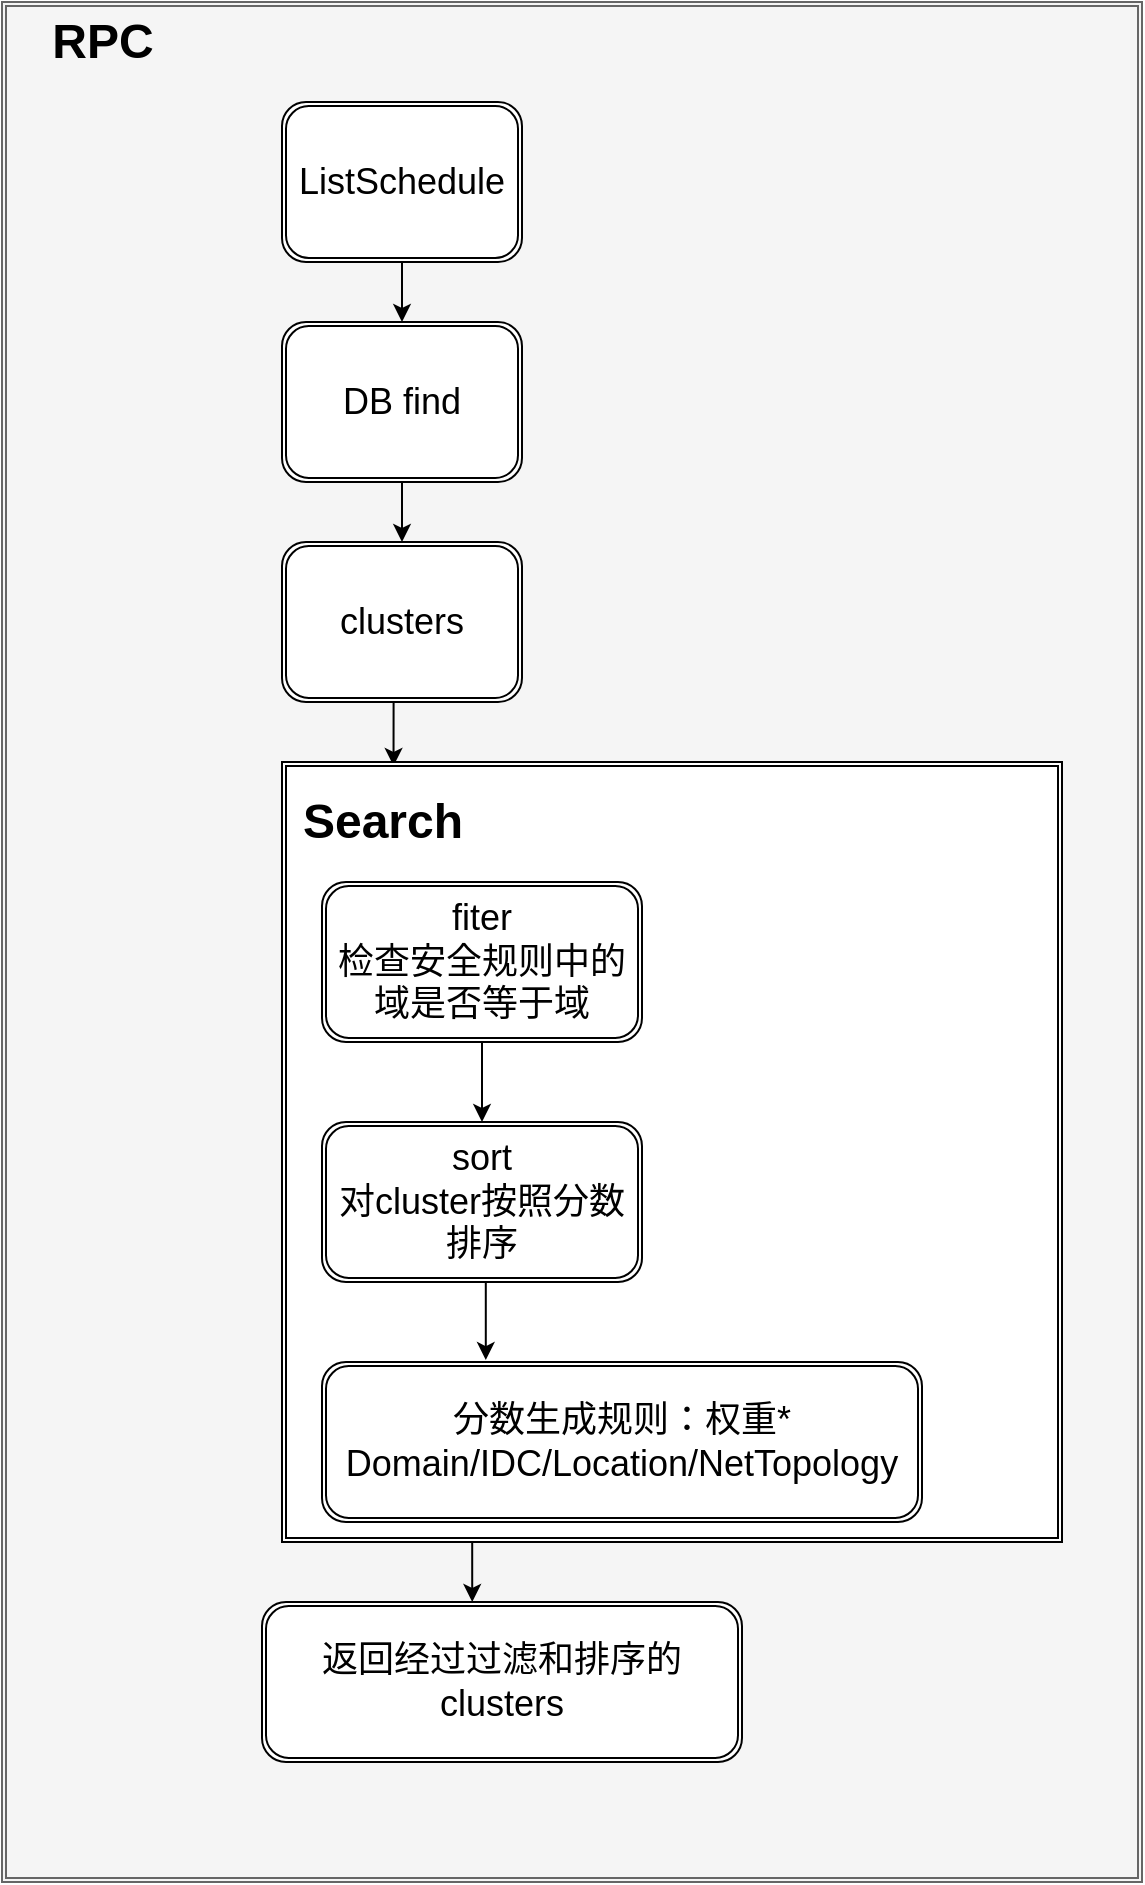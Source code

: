 <mxfile version="20.1.3" type="github">
  <diagram id="2FIOn2LTFlntteEEIcqe" name="第 1 页">
    <mxGraphModel dx="1426" dy="825" grid="1" gridSize="10" guides="1" tooltips="1" connect="1" arrows="1" fold="1" page="1" pageScale="1" pageWidth="827" pageHeight="1169" math="0" shadow="0">
      <root>
        <mxCell id="0" />
        <mxCell id="1" parent="0" />
        <mxCell id="KplV9bb-AN_4g3i1yIPd-1" value="" style="shape=ext;double=1;rounded=0;whiteSpace=wrap;html=1;fontSize=18;fillColor=#f5f5f5;fontColor=#333333;strokeColor=#666666;" vertex="1" parent="1">
          <mxGeometry x="80" y="110" width="570" height="940" as="geometry" />
        </mxCell>
        <mxCell id="KplV9bb-AN_4g3i1yIPd-2" value="RPC" style="text;strokeColor=none;fillColor=none;html=1;fontSize=24;fontStyle=1;verticalAlign=middle;align=center;" vertex="1" parent="1">
          <mxGeometry x="80" y="110" width="100" height="40" as="geometry" />
        </mxCell>
        <mxCell id="KplV9bb-AN_4g3i1yIPd-12" style="edgeStyle=orthogonalEdgeStyle;rounded=0;orthogonalLoop=1;jettySize=auto;html=1;exitX=0.5;exitY=1;exitDx=0;exitDy=0;fontSize=18;" edge="1" parent="1" source="KplV9bb-AN_4g3i1yIPd-3" target="KplV9bb-AN_4g3i1yIPd-4">
          <mxGeometry relative="1" as="geometry" />
        </mxCell>
        <mxCell id="KplV9bb-AN_4g3i1yIPd-3" value="ListSchedule" style="shape=ext;double=1;rounded=1;whiteSpace=wrap;html=1;fontSize=18;" vertex="1" parent="1">
          <mxGeometry x="220" y="160" width="120" height="80" as="geometry" />
        </mxCell>
        <mxCell id="KplV9bb-AN_4g3i1yIPd-13" style="edgeStyle=orthogonalEdgeStyle;rounded=0;orthogonalLoop=1;jettySize=auto;html=1;exitX=0.5;exitY=1;exitDx=0;exitDy=0;entryX=0.5;entryY=0;entryDx=0;entryDy=0;fontSize=18;" edge="1" parent="1" source="KplV9bb-AN_4g3i1yIPd-4" target="KplV9bb-AN_4g3i1yIPd-5">
          <mxGeometry relative="1" as="geometry" />
        </mxCell>
        <mxCell id="KplV9bb-AN_4g3i1yIPd-4" value="DB find" style="shape=ext;double=1;rounded=1;whiteSpace=wrap;html=1;fontSize=18;" vertex="1" parent="1">
          <mxGeometry x="220" y="270" width="120" height="80" as="geometry" />
        </mxCell>
        <mxCell id="KplV9bb-AN_4g3i1yIPd-14" style="edgeStyle=orthogonalEdgeStyle;rounded=0;orthogonalLoop=1;jettySize=auto;html=1;exitX=0.5;exitY=1;exitDx=0;exitDy=0;entryX=0.143;entryY=0.005;entryDx=0;entryDy=0;entryPerimeter=0;fontSize=18;" edge="1" parent="1" source="KplV9bb-AN_4g3i1yIPd-5" target="KplV9bb-AN_4g3i1yIPd-6">
          <mxGeometry relative="1" as="geometry" />
        </mxCell>
        <mxCell id="KplV9bb-AN_4g3i1yIPd-5" value="clusters" style="shape=ext;double=1;rounded=1;whiteSpace=wrap;html=1;fontSize=18;" vertex="1" parent="1">
          <mxGeometry x="220" y="380" width="120" height="80" as="geometry" />
        </mxCell>
        <mxCell id="KplV9bb-AN_4g3i1yIPd-17" style="edgeStyle=orthogonalEdgeStyle;rounded=0;orthogonalLoop=1;jettySize=auto;html=1;exitX=0.25;exitY=1;exitDx=0;exitDy=0;entryX=0.438;entryY=0;entryDx=0;entryDy=0;entryPerimeter=0;fontSize=18;" edge="1" parent="1" source="KplV9bb-AN_4g3i1yIPd-6" target="KplV9bb-AN_4g3i1yIPd-11">
          <mxGeometry relative="1" as="geometry" />
        </mxCell>
        <mxCell id="KplV9bb-AN_4g3i1yIPd-6" value="" style="shape=ext;double=1;whiteSpace=wrap;html=1;aspect=fixed;fontSize=18;" vertex="1" parent="1">
          <mxGeometry x="220" y="490" width="390" height="390" as="geometry" />
        </mxCell>
        <mxCell id="KplV9bb-AN_4g3i1yIPd-7" value="Search" style="text;strokeColor=none;fillColor=none;html=1;fontSize=24;fontStyle=1;verticalAlign=middle;align=center;" vertex="1" parent="1">
          <mxGeometry x="220" y="500" width="100" height="40" as="geometry" />
        </mxCell>
        <mxCell id="KplV9bb-AN_4g3i1yIPd-15" style="edgeStyle=orthogonalEdgeStyle;rounded=0;orthogonalLoop=1;jettySize=auto;html=1;exitX=0.5;exitY=1;exitDx=0;exitDy=0;fontSize=18;" edge="1" parent="1" source="KplV9bb-AN_4g3i1yIPd-8" target="KplV9bb-AN_4g3i1yIPd-9">
          <mxGeometry relative="1" as="geometry" />
        </mxCell>
        <mxCell id="KplV9bb-AN_4g3i1yIPd-8" value="fiter&lt;br&gt;检查安全规则中的域是否等于域" style="shape=ext;double=1;rounded=1;whiteSpace=wrap;html=1;fontSize=18;" vertex="1" parent="1">
          <mxGeometry x="240" y="550" width="160" height="80" as="geometry" />
        </mxCell>
        <mxCell id="KplV9bb-AN_4g3i1yIPd-16" style="edgeStyle=orthogonalEdgeStyle;rounded=0;orthogonalLoop=1;jettySize=auto;html=1;exitX=0.5;exitY=1;exitDx=0;exitDy=0;entryX=0.273;entryY=-0.012;entryDx=0;entryDy=0;entryPerimeter=0;fontSize=18;" edge="1" parent="1" source="KplV9bb-AN_4g3i1yIPd-9" target="KplV9bb-AN_4g3i1yIPd-10">
          <mxGeometry relative="1" as="geometry" />
        </mxCell>
        <mxCell id="KplV9bb-AN_4g3i1yIPd-9" value="sort&lt;br&gt;对cluster按照分数排序" style="shape=ext;double=1;rounded=1;whiteSpace=wrap;html=1;fontSize=18;" vertex="1" parent="1">
          <mxGeometry x="240" y="670" width="160" height="80" as="geometry" />
        </mxCell>
        <mxCell id="KplV9bb-AN_4g3i1yIPd-10" value="分数生成规则：权重* Domain/IDC/Location/NetTopology" style="shape=ext;double=1;rounded=1;whiteSpace=wrap;html=1;fontSize=18;" vertex="1" parent="1">
          <mxGeometry x="240" y="790" width="300" height="80" as="geometry" />
        </mxCell>
        <mxCell id="KplV9bb-AN_4g3i1yIPd-11" value="返回经过过滤和排序的clusters" style="shape=ext;double=1;rounded=1;whiteSpace=wrap;html=1;fontSize=18;" vertex="1" parent="1">
          <mxGeometry x="210" y="910" width="240" height="80" as="geometry" />
        </mxCell>
      </root>
    </mxGraphModel>
  </diagram>
</mxfile>
